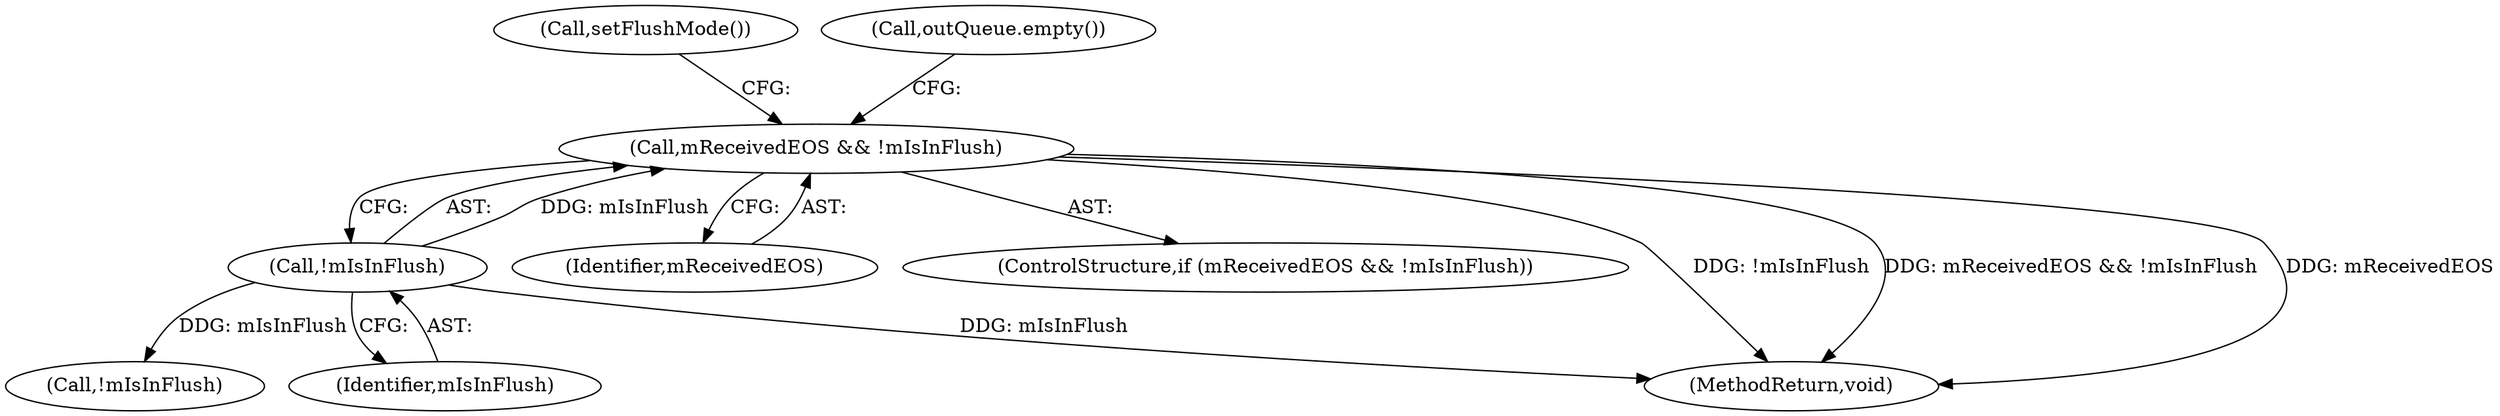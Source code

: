 digraph "0_Android_918eeaa29d99d257282fafec931b4bda0e3bae12_1@API" {
"1000155" [label="(Call,mReceivedEOS && !mIsInFlush)"];
"1000157" [label="(Call,!mIsInFlush)"];
"1000156" [label="(Identifier,mReceivedEOS)"];
"1000157" [label="(Call,!mIsInFlush)"];
"1000177" [label="(Call,!mIsInFlush)"];
"1000160" [label="(Call,setFlushMode())"];
"1000155" [label="(Call,mReceivedEOS && !mIsInFlush)"];
"1000158" [label="(Identifier,mIsInFlush)"];
"1000163" [label="(Call,outQueue.empty())"];
"1000154" [label="(ControlStructure,if (mReceivedEOS && !mIsInFlush))"];
"1000563" [label="(MethodReturn,void)"];
"1000155" -> "1000154"  [label="AST: "];
"1000155" -> "1000156"  [label="CFG: "];
"1000155" -> "1000157"  [label="CFG: "];
"1000156" -> "1000155"  [label="AST: "];
"1000157" -> "1000155"  [label="AST: "];
"1000160" -> "1000155"  [label="CFG: "];
"1000163" -> "1000155"  [label="CFG: "];
"1000155" -> "1000563"  [label="DDG: !mIsInFlush"];
"1000155" -> "1000563"  [label="DDG: mReceivedEOS && !mIsInFlush"];
"1000155" -> "1000563"  [label="DDG: mReceivedEOS"];
"1000157" -> "1000155"  [label="DDG: mIsInFlush"];
"1000157" -> "1000158"  [label="CFG: "];
"1000158" -> "1000157"  [label="AST: "];
"1000157" -> "1000563"  [label="DDG: mIsInFlush"];
"1000157" -> "1000177"  [label="DDG: mIsInFlush"];
}
